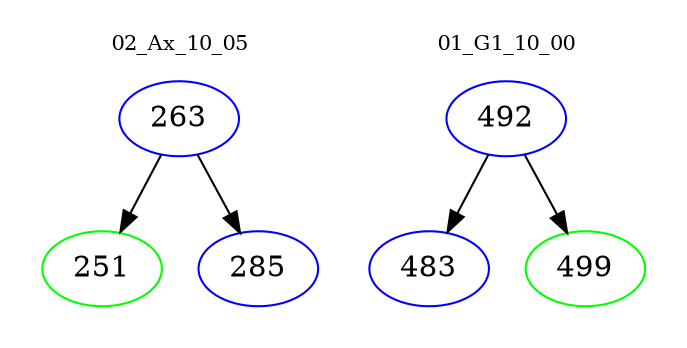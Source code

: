digraph{
subgraph cluster_0 {
color = white
label = "02_Ax_10_05";
fontsize=10;
T0_263 [label="263", color="blue"]
T0_263 -> T0_251 [color="black"]
T0_251 [label="251", color="green"]
T0_263 -> T0_285 [color="black"]
T0_285 [label="285", color="blue"]
}
subgraph cluster_1 {
color = white
label = "01_G1_10_00";
fontsize=10;
T1_492 [label="492", color="blue"]
T1_492 -> T1_483 [color="black"]
T1_483 [label="483", color="blue"]
T1_492 -> T1_499 [color="black"]
T1_499 [label="499", color="green"]
}
}
